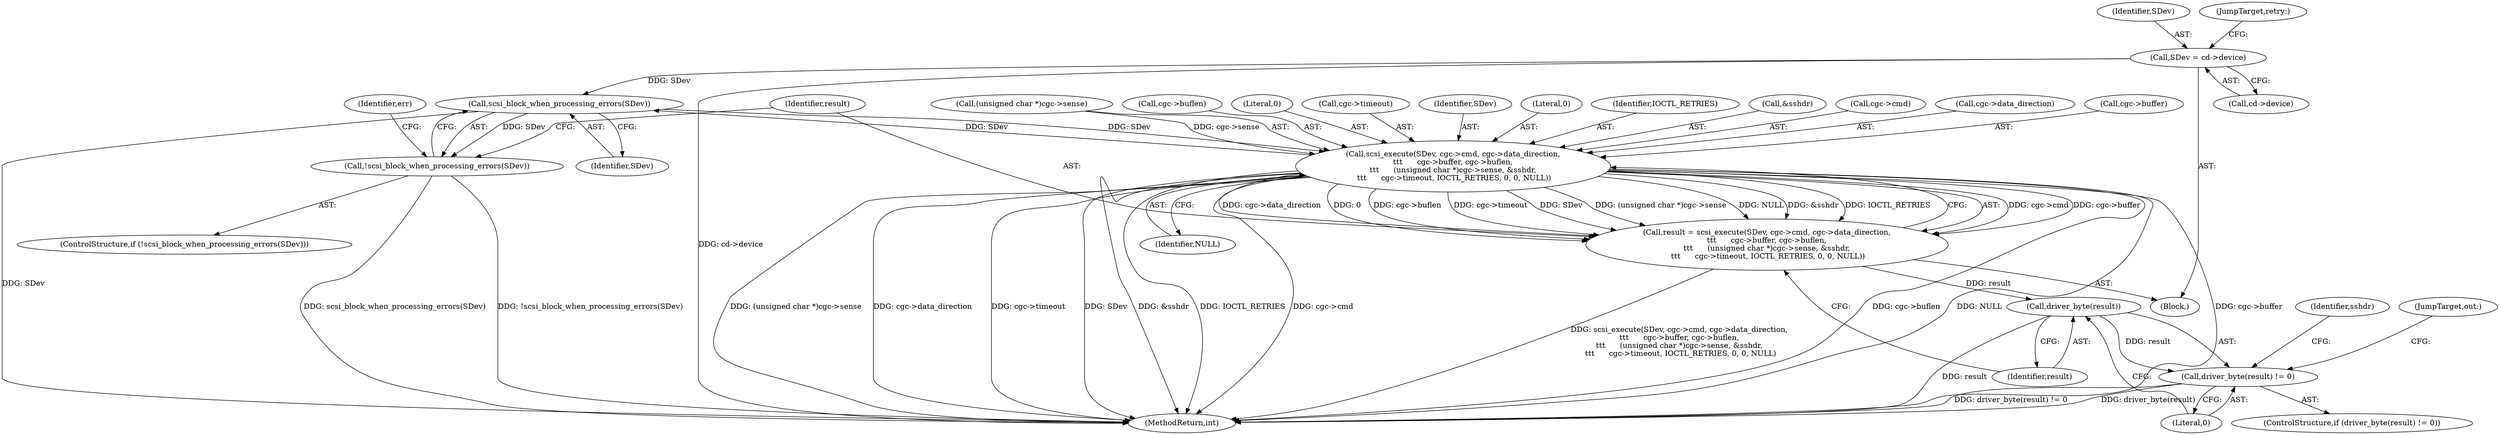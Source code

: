 digraph "0_linux_f7068114d45ec55996b9040e98111afa56e010fe@pointer" {
"1000122" [label="(Call,SDev = cd->device)"];
"1000130" [label="(Call,scsi_block_when_processing_errors(SDev))"];
"1000129" [label="(Call,!scsi_block_when_processing_errors(SDev))"];
"1000140" [label="(Call,scsi_execute(SDev, cgc->cmd, cgc->data_direction,\n\t\t\t      cgc->buffer, cgc->buflen,\n\t\t\t      (unsigned char *)cgc->sense, &sshdr,\n \t\t\t      cgc->timeout, IOCTL_RETRIES, 0, 0, NULL))"];
"1000138" [label="(Call,result = scsi_execute(SDev, cgc->cmd, cgc->data_direction,\n\t\t\t      cgc->buffer, cgc->buflen,\n\t\t\t      (unsigned char *)cgc->sense, &sshdr,\n \t\t\t      cgc->timeout, IOCTL_RETRIES, 0, 0, NULL))"];
"1000170" [label="(Call,driver_byte(result))"];
"1000169" [label="(Call,driver_byte(result) != 0)"];
"1000161" [label="(Call,cgc->timeout)"];
"1000124" [label="(Call,cd->device)"];
"1000128" [label="(ControlStructure,if (!scsi_block_when_processing_errors(SDev)))"];
"1000285" [label="(JumpTarget,out:)"];
"1000168" [label="(ControlStructure,if (driver_byte(result) != 0))"];
"1000141" [label="(Identifier,SDev)"];
"1000134" [label="(Identifier,err)"];
"1000123" [label="(Identifier,SDev)"];
"1000166" [label="(Literal,0)"];
"1000164" [label="(Identifier,IOCTL_RETRIES)"];
"1000159" [label="(Call,&sshdr)"];
"1000140" [label="(Call,scsi_execute(SDev, cgc->cmd, cgc->data_direction,\n\t\t\t      cgc->buffer, cgc->buflen,\n\t\t\t      (unsigned char *)cgc->sense, &sshdr,\n \t\t\t      cgc->timeout, IOCTL_RETRIES, 0, 0, NULL))"];
"1000142" [label="(Call,cgc->cmd)"];
"1000110" [label="(Block,)"];
"1000145" [label="(Call,cgc->data_direction)"];
"1000129" [label="(Call,!scsi_block_when_processing_errors(SDev))"];
"1000171" [label="(Identifier,result)"];
"1000138" [label="(Call,result = scsi_execute(SDev, cgc->cmd, cgc->data_direction,\n\t\t\t      cgc->buffer, cgc->buflen,\n\t\t\t      (unsigned char *)cgc->sense, &sshdr,\n \t\t\t      cgc->timeout, IOCTL_RETRIES, 0, 0, NULL))"];
"1000127" [label="(JumpTarget,retry:)"];
"1000130" [label="(Call,scsi_block_when_processing_errors(SDev))"];
"1000176" [label="(Identifier,sshdr)"];
"1000170" [label="(Call,driver_byte(result))"];
"1000139" [label="(Identifier,result)"];
"1000148" [label="(Call,cgc->buffer)"];
"1000293" [label="(MethodReturn,int)"];
"1000154" [label="(Call,(unsigned char *)cgc->sense)"];
"1000122" [label="(Call,SDev = cd->device)"];
"1000172" [label="(Literal,0)"];
"1000131" [label="(Identifier,SDev)"];
"1000167" [label="(Identifier,NULL)"];
"1000151" [label="(Call,cgc->buflen)"];
"1000169" [label="(Call,driver_byte(result) != 0)"];
"1000165" [label="(Literal,0)"];
"1000122" -> "1000110"  [label="AST: "];
"1000122" -> "1000124"  [label="CFG: "];
"1000123" -> "1000122"  [label="AST: "];
"1000124" -> "1000122"  [label="AST: "];
"1000127" -> "1000122"  [label="CFG: "];
"1000122" -> "1000293"  [label="DDG: cd->device"];
"1000122" -> "1000130"  [label="DDG: SDev"];
"1000130" -> "1000129"  [label="AST: "];
"1000130" -> "1000131"  [label="CFG: "];
"1000131" -> "1000130"  [label="AST: "];
"1000129" -> "1000130"  [label="CFG: "];
"1000130" -> "1000293"  [label="DDG: SDev"];
"1000130" -> "1000129"  [label="DDG: SDev"];
"1000140" -> "1000130"  [label="DDG: SDev"];
"1000130" -> "1000140"  [label="DDG: SDev"];
"1000129" -> "1000128"  [label="AST: "];
"1000134" -> "1000129"  [label="CFG: "];
"1000139" -> "1000129"  [label="CFG: "];
"1000129" -> "1000293"  [label="DDG: scsi_block_when_processing_errors(SDev)"];
"1000129" -> "1000293"  [label="DDG: !scsi_block_when_processing_errors(SDev)"];
"1000140" -> "1000138"  [label="AST: "];
"1000140" -> "1000167"  [label="CFG: "];
"1000141" -> "1000140"  [label="AST: "];
"1000142" -> "1000140"  [label="AST: "];
"1000145" -> "1000140"  [label="AST: "];
"1000148" -> "1000140"  [label="AST: "];
"1000151" -> "1000140"  [label="AST: "];
"1000154" -> "1000140"  [label="AST: "];
"1000159" -> "1000140"  [label="AST: "];
"1000161" -> "1000140"  [label="AST: "];
"1000164" -> "1000140"  [label="AST: "];
"1000165" -> "1000140"  [label="AST: "];
"1000166" -> "1000140"  [label="AST: "];
"1000167" -> "1000140"  [label="AST: "];
"1000138" -> "1000140"  [label="CFG: "];
"1000140" -> "1000293"  [label="DDG: SDev"];
"1000140" -> "1000293"  [label="DDG: &sshdr"];
"1000140" -> "1000293"  [label="DDG: IOCTL_RETRIES"];
"1000140" -> "1000293"  [label="DDG: cgc->cmd"];
"1000140" -> "1000293"  [label="DDG: cgc->buflen"];
"1000140" -> "1000293"  [label="DDG: NULL"];
"1000140" -> "1000293"  [label="DDG: cgc->buffer"];
"1000140" -> "1000293"  [label="DDG: (unsigned char *)cgc->sense"];
"1000140" -> "1000293"  [label="DDG: cgc->data_direction"];
"1000140" -> "1000293"  [label="DDG: cgc->timeout"];
"1000140" -> "1000138"  [label="DDG: cgc->cmd"];
"1000140" -> "1000138"  [label="DDG: cgc->buffer"];
"1000140" -> "1000138"  [label="DDG: cgc->data_direction"];
"1000140" -> "1000138"  [label="DDG: 0"];
"1000140" -> "1000138"  [label="DDG: cgc->buflen"];
"1000140" -> "1000138"  [label="DDG: cgc->timeout"];
"1000140" -> "1000138"  [label="DDG: SDev"];
"1000140" -> "1000138"  [label="DDG: (unsigned char *)cgc->sense"];
"1000140" -> "1000138"  [label="DDG: NULL"];
"1000140" -> "1000138"  [label="DDG: &sshdr"];
"1000140" -> "1000138"  [label="DDG: IOCTL_RETRIES"];
"1000154" -> "1000140"  [label="DDG: cgc->sense"];
"1000138" -> "1000110"  [label="AST: "];
"1000139" -> "1000138"  [label="AST: "];
"1000171" -> "1000138"  [label="CFG: "];
"1000138" -> "1000293"  [label="DDG: scsi_execute(SDev, cgc->cmd, cgc->data_direction,\n\t\t\t      cgc->buffer, cgc->buflen,\n\t\t\t      (unsigned char *)cgc->sense, &sshdr,\n \t\t\t      cgc->timeout, IOCTL_RETRIES, 0, 0, NULL)"];
"1000138" -> "1000170"  [label="DDG: result"];
"1000170" -> "1000169"  [label="AST: "];
"1000170" -> "1000171"  [label="CFG: "];
"1000171" -> "1000170"  [label="AST: "];
"1000172" -> "1000170"  [label="CFG: "];
"1000170" -> "1000293"  [label="DDG: result"];
"1000170" -> "1000169"  [label="DDG: result"];
"1000169" -> "1000168"  [label="AST: "];
"1000169" -> "1000172"  [label="CFG: "];
"1000172" -> "1000169"  [label="AST: "];
"1000176" -> "1000169"  [label="CFG: "];
"1000285" -> "1000169"  [label="CFG: "];
"1000169" -> "1000293"  [label="DDG: driver_byte(result) != 0"];
"1000169" -> "1000293"  [label="DDG: driver_byte(result)"];
}
